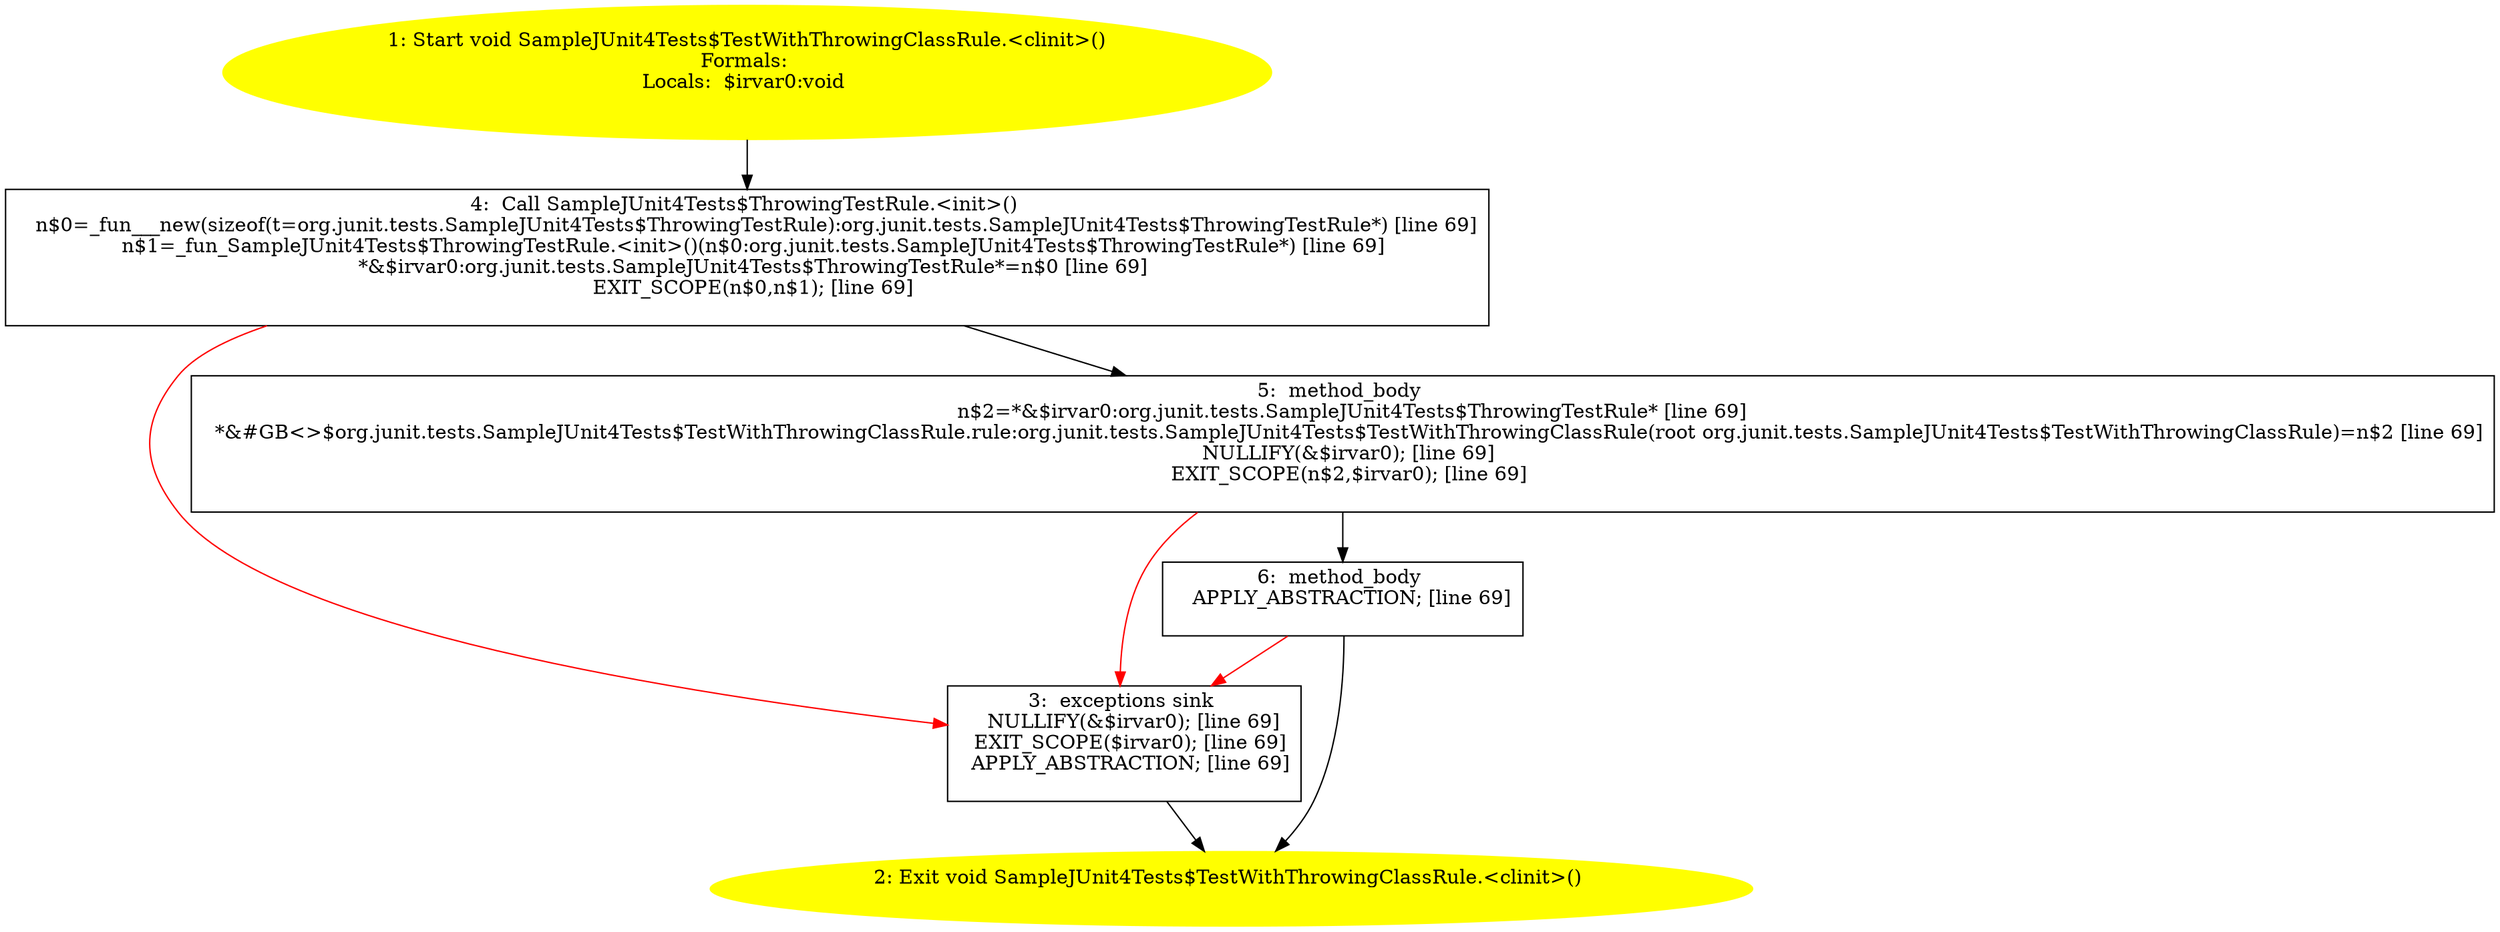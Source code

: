 /* @generated */
digraph cfg {
"org.junit.tests.SampleJUnit4Tests$TestWithThrowingClassRule.<clinit>():void.4ccaf22b29b2afaad1d686f16d77f3ac_1" [label="1: Start void SampleJUnit4Tests$TestWithThrowingClassRule.<clinit>()\nFormals: \nLocals:  $irvar0:void \n  " color=yellow style=filled]
	

	 "org.junit.tests.SampleJUnit4Tests$TestWithThrowingClassRule.<clinit>():void.4ccaf22b29b2afaad1d686f16d77f3ac_1" -> "org.junit.tests.SampleJUnit4Tests$TestWithThrowingClassRule.<clinit>():void.4ccaf22b29b2afaad1d686f16d77f3ac_4" ;
"org.junit.tests.SampleJUnit4Tests$TestWithThrowingClassRule.<clinit>():void.4ccaf22b29b2afaad1d686f16d77f3ac_2" [label="2: Exit void SampleJUnit4Tests$TestWithThrowingClassRule.<clinit>() \n  " color=yellow style=filled]
	

"org.junit.tests.SampleJUnit4Tests$TestWithThrowingClassRule.<clinit>():void.4ccaf22b29b2afaad1d686f16d77f3ac_3" [label="3:  exceptions sink \n   NULLIFY(&$irvar0); [line 69]\n  EXIT_SCOPE($irvar0); [line 69]\n  APPLY_ABSTRACTION; [line 69]\n " shape="box"]
	

	 "org.junit.tests.SampleJUnit4Tests$TestWithThrowingClassRule.<clinit>():void.4ccaf22b29b2afaad1d686f16d77f3ac_3" -> "org.junit.tests.SampleJUnit4Tests$TestWithThrowingClassRule.<clinit>():void.4ccaf22b29b2afaad1d686f16d77f3ac_2" ;
"org.junit.tests.SampleJUnit4Tests$TestWithThrowingClassRule.<clinit>():void.4ccaf22b29b2afaad1d686f16d77f3ac_4" [label="4:  Call SampleJUnit4Tests$ThrowingTestRule.<init>() \n   n$0=_fun___new(sizeof(t=org.junit.tests.SampleJUnit4Tests$ThrowingTestRule):org.junit.tests.SampleJUnit4Tests$ThrowingTestRule*) [line 69]\n  n$1=_fun_SampleJUnit4Tests$ThrowingTestRule.<init>()(n$0:org.junit.tests.SampleJUnit4Tests$ThrowingTestRule*) [line 69]\n  *&$irvar0:org.junit.tests.SampleJUnit4Tests$ThrowingTestRule*=n$0 [line 69]\n  EXIT_SCOPE(n$0,n$1); [line 69]\n " shape="box"]
	

	 "org.junit.tests.SampleJUnit4Tests$TestWithThrowingClassRule.<clinit>():void.4ccaf22b29b2afaad1d686f16d77f3ac_4" -> "org.junit.tests.SampleJUnit4Tests$TestWithThrowingClassRule.<clinit>():void.4ccaf22b29b2afaad1d686f16d77f3ac_5" ;
	 "org.junit.tests.SampleJUnit4Tests$TestWithThrowingClassRule.<clinit>():void.4ccaf22b29b2afaad1d686f16d77f3ac_4" -> "org.junit.tests.SampleJUnit4Tests$TestWithThrowingClassRule.<clinit>():void.4ccaf22b29b2afaad1d686f16d77f3ac_3" [color="red" ];
"org.junit.tests.SampleJUnit4Tests$TestWithThrowingClassRule.<clinit>():void.4ccaf22b29b2afaad1d686f16d77f3ac_5" [label="5:  method_body \n   n$2=*&$irvar0:org.junit.tests.SampleJUnit4Tests$ThrowingTestRule* [line 69]\n  *&#GB<>$org.junit.tests.SampleJUnit4Tests$TestWithThrowingClassRule.rule:org.junit.tests.SampleJUnit4Tests$TestWithThrowingClassRule(root org.junit.tests.SampleJUnit4Tests$TestWithThrowingClassRule)=n$2 [line 69]\n  NULLIFY(&$irvar0); [line 69]\n  EXIT_SCOPE(n$2,$irvar0); [line 69]\n " shape="box"]
	

	 "org.junit.tests.SampleJUnit4Tests$TestWithThrowingClassRule.<clinit>():void.4ccaf22b29b2afaad1d686f16d77f3ac_5" -> "org.junit.tests.SampleJUnit4Tests$TestWithThrowingClassRule.<clinit>():void.4ccaf22b29b2afaad1d686f16d77f3ac_6" ;
	 "org.junit.tests.SampleJUnit4Tests$TestWithThrowingClassRule.<clinit>():void.4ccaf22b29b2afaad1d686f16d77f3ac_5" -> "org.junit.tests.SampleJUnit4Tests$TestWithThrowingClassRule.<clinit>():void.4ccaf22b29b2afaad1d686f16d77f3ac_3" [color="red" ];
"org.junit.tests.SampleJUnit4Tests$TestWithThrowingClassRule.<clinit>():void.4ccaf22b29b2afaad1d686f16d77f3ac_6" [label="6:  method_body \n   APPLY_ABSTRACTION; [line 69]\n " shape="box"]
	

	 "org.junit.tests.SampleJUnit4Tests$TestWithThrowingClassRule.<clinit>():void.4ccaf22b29b2afaad1d686f16d77f3ac_6" -> "org.junit.tests.SampleJUnit4Tests$TestWithThrowingClassRule.<clinit>():void.4ccaf22b29b2afaad1d686f16d77f3ac_2" ;
	 "org.junit.tests.SampleJUnit4Tests$TestWithThrowingClassRule.<clinit>():void.4ccaf22b29b2afaad1d686f16d77f3ac_6" -> "org.junit.tests.SampleJUnit4Tests$TestWithThrowingClassRule.<clinit>():void.4ccaf22b29b2afaad1d686f16d77f3ac_3" [color="red" ];
}
